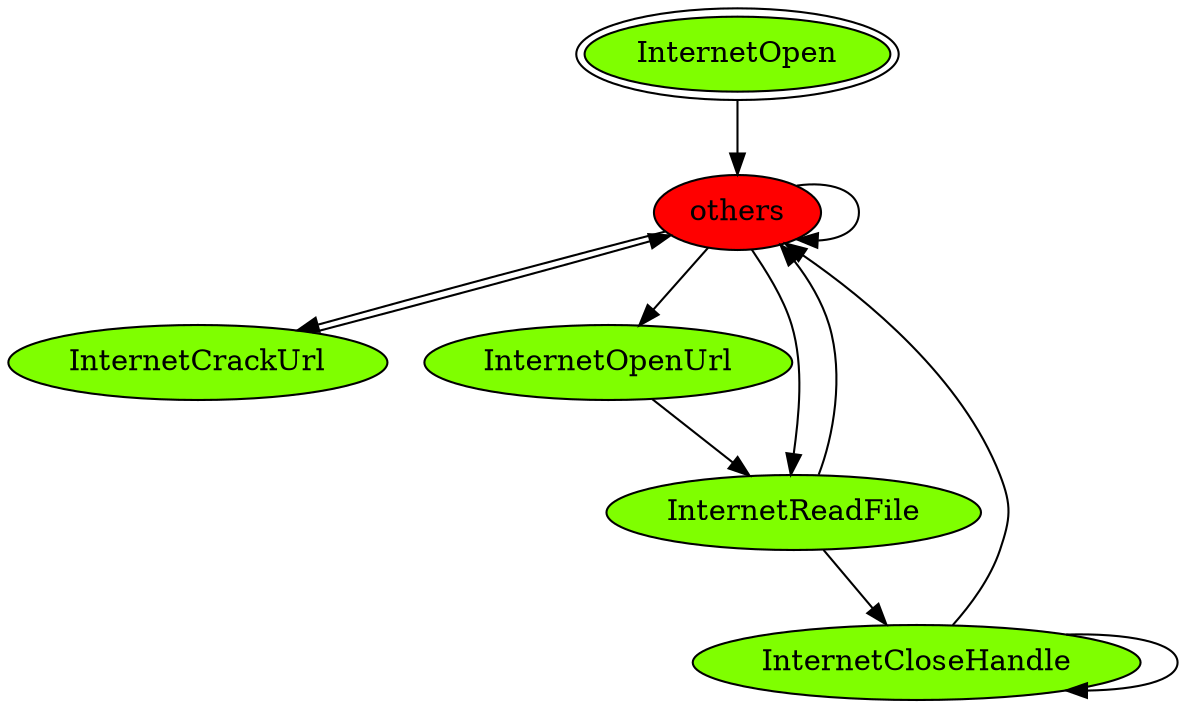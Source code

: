 digraph "./REPORTS/6027/API_PER_CATEGORY/InternetOpenUrl.exe_1064_Windows Internet (WinINet)_API_per_Category_Transition_Matrix" {
	InternetOpen [label=InternetOpen fillcolor=chartreuse peripheries=2 style=filled]
	others [label=others fillcolor=red style=filled]
	InternetOpen -> others [label=""]
	others -> others [label=""]
	InternetCrackUrl [label=InternetCrackUrl fillcolor=chartreuse style=filled]
	others -> InternetCrackUrl [label=""]
	InternetOpenUrl [label=InternetOpenUrl fillcolor=chartreuse style=filled]
	others -> InternetOpenUrl [label=""]
	InternetReadFile [label=InternetReadFile fillcolor=chartreuse style=filled]
	others -> InternetReadFile [label=""]
	InternetCrackUrl -> others [label=""]
	InternetOpenUrl -> InternetReadFile [label=""]
	InternetReadFile -> others [label=""]
	InternetCloseHandle [label=InternetCloseHandle fillcolor=chartreuse style=filled]
	InternetReadFile -> InternetCloseHandle [label=""]
	InternetCloseHandle -> others [label=""]
	InternetCloseHandle -> InternetCloseHandle [label=""]
}
